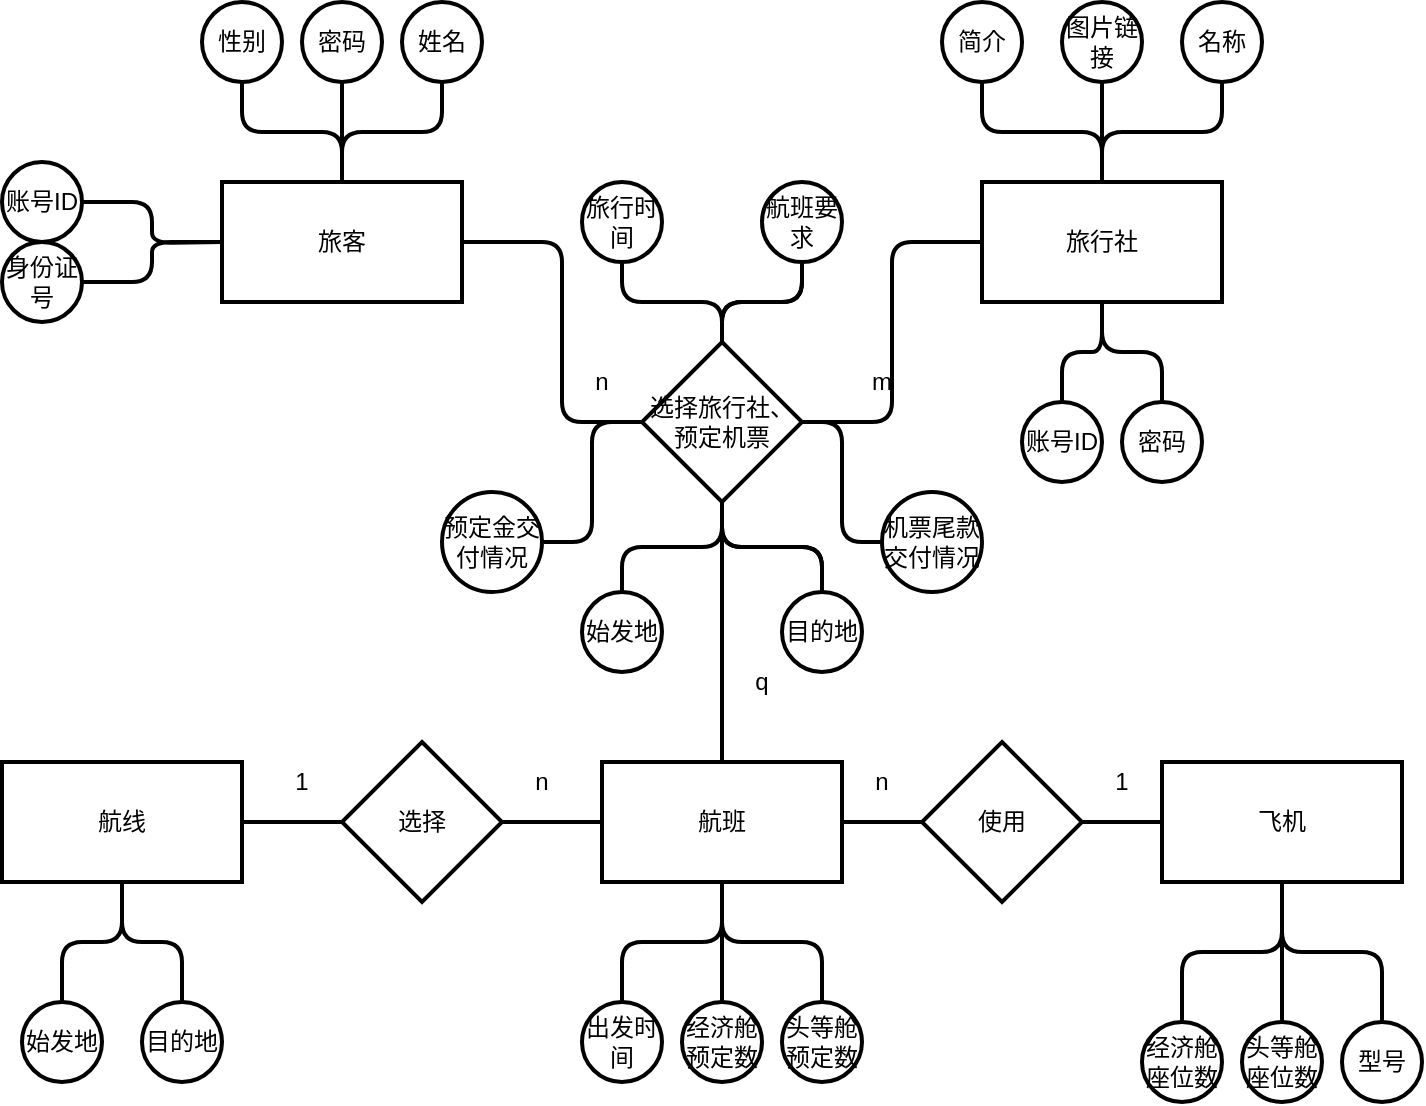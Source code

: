 <mxfile version="15.4.0" type="github">
  <diagram id="R2lEEEUBdFMjLlhIrx00" name="Page-1">
    <mxGraphModel dx="1038" dy="532" grid="1" gridSize="10" guides="1" tooltips="1" connect="1" arrows="1" fold="1" page="1" pageScale="1" pageWidth="850" pageHeight="1100" math="0" shadow="0" extFonts="Permanent Marker^https://fonts.googleapis.com/css?family=Permanent+Marker">
      <root>
        <mxCell id="0" />
        <mxCell id="1" parent="0" />
        <mxCell id="rSL1p0TWv5nwJX9Y8UWE-18" style="edgeStyle=orthogonalEdgeStyle;rounded=1;orthogonalLoop=1;jettySize=auto;html=1;entryX=0;entryY=0.5;entryDx=0;entryDy=0;endArrow=none;endFill=0;strokeWidth=2;" parent="1" source="rSL1p0TWv5nwJX9Y8UWE-1" target="rSL1p0TWv5nwJX9Y8UWE-17" edge="1">
          <mxGeometry relative="1" as="geometry">
            <Array as="points">
              <mxPoint x="350" y="260" />
              <mxPoint x="350" y="350" />
            </Array>
          </mxGeometry>
        </mxCell>
        <mxCell id="rSL1p0TWv5nwJX9Y8UWE-1" value="旅客" style="rounded=0;whiteSpace=wrap;html=1;strokeWidth=2;" parent="1" vertex="1">
          <mxGeometry x="180" y="230" width="120" height="60" as="geometry" />
        </mxCell>
        <mxCell id="rSL1p0TWv5nwJX9Y8UWE-90" style="edgeStyle=orthogonalEdgeStyle;rounded=1;orthogonalLoop=1;jettySize=auto;html=1;entryX=0.5;entryY=0;entryDx=0;entryDy=0;endArrow=none;endFill=0;strokeWidth=2;" parent="1" source="rSL1p0TWv5nwJX9Y8UWE-2" target="rSL1p0TWv5nwJX9Y8UWE-56" edge="1">
          <mxGeometry relative="1" as="geometry" />
        </mxCell>
        <mxCell id="rSL1p0TWv5nwJX9Y8UWE-2" value="旅行社" style="rounded=0;whiteSpace=wrap;html=1;strokeWidth=2;" parent="1" vertex="1">
          <mxGeometry x="560" y="230" width="120" height="60" as="geometry" />
        </mxCell>
        <mxCell id="ANHyioaEcnzRnRodFoPS-1" style="edgeStyle=orthogonalEdgeStyle;rounded=1;orthogonalLoop=1;jettySize=auto;html=1;entryX=0.5;entryY=1;entryDx=0;entryDy=0;strokeWidth=2;endFill=0;endArrow=none;" edge="1" parent="1" source="rSL1p0TWv5nwJX9Y8UWE-3" target="rSL1p0TWv5nwJX9Y8UWE-17">
          <mxGeometry relative="1" as="geometry" />
        </mxCell>
        <mxCell id="ANHyioaEcnzRnRodFoPS-28" style="edgeStyle=orthogonalEdgeStyle;rounded=1;orthogonalLoop=1;jettySize=auto;html=1;entryX=0;entryY=0.5;entryDx=0;entryDy=0;strokeWidth=2;endFill=0;endArrow=none;" edge="1" parent="1" source="rSL1p0TWv5nwJX9Y8UWE-3" target="ANHyioaEcnzRnRodFoPS-27">
          <mxGeometry relative="1" as="geometry" />
        </mxCell>
        <mxCell id="rSL1p0TWv5nwJX9Y8UWE-3" value="航班" style="rounded=0;whiteSpace=wrap;html=1;strokeWidth=2;" parent="1" vertex="1">
          <mxGeometry x="370" y="520" width="120" height="60" as="geometry" />
        </mxCell>
        <mxCell id="rSL1p0TWv5nwJX9Y8UWE-11" style="edgeStyle=orthogonalEdgeStyle;rounded=1;orthogonalLoop=1;jettySize=auto;html=1;entryX=0.5;entryY=0;entryDx=0;entryDy=0;endArrow=none;endFill=0;strokeWidth=2;" parent="1" source="rSL1p0TWv5nwJX9Y8UWE-5" target="rSL1p0TWv5nwJX9Y8UWE-1" edge="1">
          <mxGeometry relative="1" as="geometry" />
        </mxCell>
        <mxCell id="rSL1p0TWv5nwJX9Y8UWE-5" value="性别" style="ellipse;whiteSpace=wrap;html=1;strokeWidth=2;" parent="1" vertex="1">
          <mxGeometry x="170" y="140" width="40" height="40" as="geometry" />
        </mxCell>
        <mxCell id="rSL1p0TWv5nwJX9Y8UWE-10" style="edgeStyle=orthogonalEdgeStyle;rounded=1;orthogonalLoop=1;jettySize=auto;html=1;entryX=0.5;entryY=0;entryDx=0;entryDy=0;endArrow=none;endFill=0;strokeWidth=2;" parent="1" source="rSL1p0TWv5nwJX9Y8UWE-6" target="rSL1p0TWv5nwJX9Y8UWE-1" edge="1">
          <mxGeometry relative="1" as="geometry" />
        </mxCell>
        <mxCell id="rSL1p0TWv5nwJX9Y8UWE-6" value="姓名" style="ellipse;whiteSpace=wrap;html=1;strokeWidth=2;" parent="1" vertex="1">
          <mxGeometry x="270" y="140" width="40" height="40" as="geometry" />
        </mxCell>
        <mxCell id="rSL1p0TWv5nwJX9Y8UWE-65" style="edgeStyle=orthogonalEdgeStyle;rounded=1;orthogonalLoop=1;jettySize=auto;html=1;entryX=0;entryY=0.5;entryDx=0;entryDy=0;endArrow=none;endFill=0;strokeWidth=2;" parent="1" source="rSL1p0TWv5nwJX9Y8UWE-9" target="rSL1p0TWv5nwJX9Y8UWE-1" edge="1">
          <mxGeometry relative="1" as="geometry" />
        </mxCell>
        <mxCell id="rSL1p0TWv5nwJX9Y8UWE-9" value="身份证号" style="ellipse;whiteSpace=wrap;html=1;strokeWidth=2;" parent="1" vertex="1">
          <mxGeometry x="70" y="260" width="40" height="40" as="geometry" />
        </mxCell>
        <mxCell id="rSL1p0TWv5nwJX9Y8UWE-19" style="edgeStyle=orthogonalEdgeStyle;rounded=1;orthogonalLoop=1;jettySize=auto;html=1;entryX=0;entryY=0.5;entryDx=0;entryDy=0;endArrow=none;endFill=0;strokeWidth=2;" parent="1" source="rSL1p0TWv5nwJX9Y8UWE-17" target="rSL1p0TWv5nwJX9Y8UWE-2" edge="1">
          <mxGeometry relative="1" as="geometry" />
        </mxCell>
        <mxCell id="rSL1p0TWv5nwJX9Y8UWE-17" value="选择旅行社、&lt;br&gt;预定机票" style="rhombus;whiteSpace=wrap;html=1;strokeWidth=2;" parent="1" vertex="1">
          <mxGeometry x="390" y="310" width="80" height="80" as="geometry" />
        </mxCell>
        <mxCell id="rSL1p0TWv5nwJX9Y8UWE-20" value="n" style="text;html=1;strokeColor=none;fillColor=none;align=center;verticalAlign=middle;whiteSpace=wrap;rounded=0;" parent="1" vertex="1">
          <mxGeometry x="350" y="320" width="40" height="20" as="geometry" />
        </mxCell>
        <mxCell id="rSL1p0TWv5nwJX9Y8UWE-21" value="m" style="text;html=1;strokeColor=none;fillColor=none;align=center;verticalAlign=middle;whiteSpace=wrap;rounded=0;" parent="1" vertex="1">
          <mxGeometry x="490" y="320" width="40" height="20" as="geometry" />
        </mxCell>
        <mxCell id="rSL1p0TWv5nwJX9Y8UWE-29" style="edgeStyle=orthogonalEdgeStyle;rounded=1;orthogonalLoop=1;jettySize=auto;html=1;entryX=0.5;entryY=0;entryDx=0;entryDy=0;endArrow=none;endFill=0;strokeWidth=2;" parent="1" source="rSL1p0TWv5nwJX9Y8UWE-22" target="rSL1p0TWv5nwJX9Y8UWE-17" edge="1">
          <mxGeometry relative="1" as="geometry" />
        </mxCell>
        <mxCell id="rSL1p0TWv5nwJX9Y8UWE-22" value="旅行时间" style="ellipse;whiteSpace=wrap;html=1;strokeWidth=2;" parent="1" vertex="1">
          <mxGeometry x="360" y="230" width="40" height="40" as="geometry" />
        </mxCell>
        <mxCell id="rSL1p0TWv5nwJX9Y8UWE-32" style="edgeStyle=orthogonalEdgeStyle;rounded=1;orthogonalLoop=1;jettySize=auto;html=1;entryX=0.5;entryY=1;entryDx=0;entryDy=0;endArrow=none;endFill=0;strokeWidth=2;startArrow=none;" parent="1" source="rSL1p0TWv5nwJX9Y8UWE-26" target="rSL1p0TWv5nwJX9Y8UWE-17" edge="1">
          <mxGeometry relative="1" as="geometry" />
        </mxCell>
        <mxCell id="rSL1p0TWv5nwJX9Y8UWE-87" style="edgeStyle=orthogonalEdgeStyle;rounded=1;orthogonalLoop=1;jettySize=auto;html=1;entryX=0.5;entryY=1;entryDx=0;entryDy=0;endArrow=none;endFill=0;strokeWidth=2;" parent="1" source="rSL1p0TWv5nwJX9Y8UWE-24" target="rSL1p0TWv5nwJX9Y8UWE-17" edge="1">
          <mxGeometry relative="1" as="geometry" />
        </mxCell>
        <mxCell id="rSL1p0TWv5nwJX9Y8UWE-24" value="始发地" style="ellipse;whiteSpace=wrap;html=1;strokeWidth=2;" parent="1" vertex="1">
          <mxGeometry x="360" y="435" width="40" height="40" as="geometry" />
        </mxCell>
        <mxCell id="rSL1p0TWv5nwJX9Y8UWE-33" style="edgeStyle=orthogonalEdgeStyle;rounded=1;orthogonalLoop=1;jettySize=auto;html=1;entryX=0.5;entryY=1;entryDx=0;entryDy=0;endArrow=none;endFill=0;strokeWidth=2;" parent="1" source="rSL1p0TWv5nwJX9Y8UWE-26" target="rSL1p0TWv5nwJX9Y8UWE-17" edge="1">
          <mxGeometry relative="1" as="geometry" />
        </mxCell>
        <mxCell id="rSL1p0TWv5nwJX9Y8UWE-31" style="edgeStyle=orthogonalEdgeStyle;rounded=1;orthogonalLoop=1;jettySize=auto;html=1;entryX=0.5;entryY=0;entryDx=0;entryDy=0;endArrow=none;endFill=0;strokeWidth=2;" parent="1" source="rSL1p0TWv5nwJX9Y8UWE-27" target="rSL1p0TWv5nwJX9Y8UWE-17" edge="1">
          <mxGeometry relative="1" as="geometry" />
        </mxCell>
        <mxCell id="ANHyioaEcnzRnRodFoPS-2" style="edgeStyle=orthogonalEdgeStyle;rounded=1;orthogonalLoop=1;jettySize=auto;html=1;strokeWidth=2;endFill=0;endArrow=none;" edge="1" parent="1" source="rSL1p0TWv5nwJX9Y8UWE-34" target="rSL1p0TWv5nwJX9Y8UWE-17">
          <mxGeometry relative="1" as="geometry" />
        </mxCell>
        <mxCell id="rSL1p0TWv5nwJX9Y8UWE-34" value="预定金交付情况" style="ellipse;whiteSpace=wrap;html=1;strokeWidth=2;" parent="1" vertex="1">
          <mxGeometry x="290" y="385" width="50" height="50" as="geometry" />
        </mxCell>
        <mxCell id="rSL1p0TWv5nwJX9Y8UWE-36" style="edgeStyle=orthogonalEdgeStyle;rounded=1;orthogonalLoop=1;jettySize=auto;html=1;entryX=0.5;entryY=0;entryDx=0;entryDy=0;endArrow=none;endFill=0;strokeWidth=2;startArrow=none;" parent="1" source="rSL1p0TWv5nwJX9Y8UWE-27" target="rSL1p0TWv5nwJX9Y8UWE-17" edge="1">
          <mxGeometry relative="1" as="geometry" />
        </mxCell>
        <mxCell id="ANHyioaEcnzRnRodFoPS-3" style="edgeStyle=orthogonalEdgeStyle;rounded=1;orthogonalLoop=1;jettySize=auto;html=1;strokeWidth=2;endFill=0;endArrow=none;" edge="1" parent="1" source="rSL1p0TWv5nwJX9Y8UWE-35" target="rSL1p0TWv5nwJX9Y8UWE-17">
          <mxGeometry relative="1" as="geometry" />
        </mxCell>
        <mxCell id="rSL1p0TWv5nwJX9Y8UWE-35" value="机票尾款交付情况" style="ellipse;whiteSpace=wrap;html=1;strokeWidth=2;" parent="1" vertex="1">
          <mxGeometry x="510" y="385" width="50" height="50" as="geometry" />
        </mxCell>
        <mxCell id="rSL1p0TWv5nwJX9Y8UWE-27" value="航班要求" style="ellipse;whiteSpace=wrap;html=1;strokeWidth=2;" parent="1" vertex="1">
          <mxGeometry x="450" y="230" width="40" height="40" as="geometry" />
        </mxCell>
        <mxCell id="rSL1p0TWv5nwJX9Y8UWE-26" value="目的地" style="ellipse;whiteSpace=wrap;html=1;strokeWidth=2;" parent="1" vertex="1">
          <mxGeometry x="460" y="435" width="40" height="40" as="geometry" />
        </mxCell>
        <mxCell id="rSL1p0TWv5nwJX9Y8UWE-83" style="edgeStyle=orthogonalEdgeStyle;rounded=1;orthogonalLoop=1;jettySize=auto;html=1;endArrow=none;endFill=0;strokeWidth=2;" parent="1" source="rSL1p0TWv5nwJX9Y8UWE-42" edge="1">
          <mxGeometry relative="1" as="geometry">
            <mxPoint x="240" y="230" as="targetPoint" />
          </mxGeometry>
        </mxCell>
        <mxCell id="rSL1p0TWv5nwJX9Y8UWE-42" value="密码" style="ellipse;whiteSpace=wrap;html=1;strokeWidth=2;" parent="1" vertex="1">
          <mxGeometry x="220" y="140" width="40" height="40" as="geometry" />
        </mxCell>
        <mxCell id="rSL1p0TWv5nwJX9Y8UWE-46" style="edgeStyle=orthogonalEdgeStyle;rounded=1;orthogonalLoop=1;jettySize=auto;html=1;entryX=0.5;entryY=0;entryDx=0;entryDy=0;endArrow=none;endFill=0;strokeWidth=2;" parent="1" source="rSL1p0TWv5nwJX9Y8UWE-45" target="rSL1p0TWv5nwJX9Y8UWE-2" edge="1">
          <mxGeometry relative="1" as="geometry" />
        </mxCell>
        <mxCell id="rSL1p0TWv5nwJX9Y8UWE-45" value="简介" style="ellipse;whiteSpace=wrap;html=1;strokeWidth=2;" parent="1" vertex="1">
          <mxGeometry x="540" y="140" width="40" height="40" as="geometry" />
        </mxCell>
        <mxCell id="rSL1p0TWv5nwJX9Y8UWE-48" style="edgeStyle=orthogonalEdgeStyle;rounded=1;orthogonalLoop=1;jettySize=auto;html=1;endArrow=none;endFill=0;strokeWidth=2;" parent="1" source="rSL1p0TWv5nwJX9Y8UWE-47" edge="1">
          <mxGeometry relative="1" as="geometry">
            <mxPoint x="620" y="230" as="targetPoint" />
          </mxGeometry>
        </mxCell>
        <mxCell id="rSL1p0TWv5nwJX9Y8UWE-47" value="图片链接" style="ellipse;whiteSpace=wrap;html=1;strokeWidth=2;" parent="1" vertex="1">
          <mxGeometry x="600" y="140" width="40" height="40" as="geometry" />
        </mxCell>
        <mxCell id="rSL1p0TWv5nwJX9Y8UWE-50" style="edgeStyle=orthogonalEdgeStyle;rounded=1;orthogonalLoop=1;jettySize=auto;html=1;entryX=0.5;entryY=0;entryDx=0;entryDy=0;endArrow=none;endFill=0;strokeWidth=2;" parent="1" source="rSL1p0TWv5nwJX9Y8UWE-49" target="rSL1p0TWv5nwJX9Y8UWE-2" edge="1">
          <mxGeometry relative="1" as="geometry" />
        </mxCell>
        <mxCell id="rSL1p0TWv5nwJX9Y8UWE-49" value="名称" style="ellipse;whiteSpace=wrap;html=1;strokeWidth=2;" parent="1" vertex="1">
          <mxGeometry x="660" y="140" width="40" height="40" as="geometry" />
        </mxCell>
        <mxCell id="rSL1p0TWv5nwJX9Y8UWE-88" style="edgeStyle=orthogonalEdgeStyle;rounded=1;orthogonalLoop=1;jettySize=auto;html=1;entryX=0.5;entryY=1;entryDx=0;entryDy=0;endArrow=none;endFill=0;strokeWidth=2;" parent="1" source="rSL1p0TWv5nwJX9Y8UWE-51" target="rSL1p0TWv5nwJX9Y8UWE-2" edge="1">
          <mxGeometry relative="1" as="geometry" />
        </mxCell>
        <mxCell id="rSL1p0TWv5nwJX9Y8UWE-51" value="账号ID" style="ellipse;whiteSpace=wrap;html=1;strokeWidth=2;" parent="1" vertex="1">
          <mxGeometry x="580" y="340" width="40" height="40" as="geometry" />
        </mxCell>
        <mxCell id="rSL1p0TWv5nwJX9Y8UWE-64" style="edgeStyle=orthogonalEdgeStyle;rounded=1;orthogonalLoop=1;jettySize=auto;html=1;endArrow=none;endFill=0;strokeWidth=2;" parent="1" source="rSL1p0TWv5nwJX9Y8UWE-53" edge="1">
          <mxGeometry relative="1" as="geometry">
            <mxPoint x="180" y="260" as="targetPoint" />
          </mxGeometry>
        </mxCell>
        <mxCell id="rSL1p0TWv5nwJX9Y8UWE-53" value="账号ID" style="ellipse;whiteSpace=wrap;html=1;strokeWidth=2;" parent="1" vertex="1">
          <mxGeometry x="70" y="220" width="40" height="40" as="geometry" />
        </mxCell>
        <mxCell id="rSL1p0TWv5nwJX9Y8UWE-56" value="密码" style="ellipse;whiteSpace=wrap;html=1;strokeWidth=2;" parent="1" vertex="1">
          <mxGeometry x="630" y="340" width="40" height="40" as="geometry" />
        </mxCell>
        <mxCell id="ANHyioaEcnzRnRodFoPS-6" style="edgeStyle=orthogonalEdgeStyle;rounded=1;orthogonalLoop=1;jettySize=auto;html=1;entryX=0.5;entryY=1;entryDx=0;entryDy=0;strokeWidth=2;endFill=0;endArrow=none;" edge="1" parent="1" source="rSL1p0TWv5nwJX9Y8UWE-62" target="ANHyioaEcnzRnRodFoPS-5">
          <mxGeometry relative="1" as="geometry" />
        </mxCell>
        <mxCell id="rSL1p0TWv5nwJX9Y8UWE-62" value="始发地" style="ellipse;whiteSpace=wrap;html=1;strokeWidth=2;" parent="1" vertex="1">
          <mxGeometry x="80" y="640" width="40" height="40" as="geometry" />
        </mxCell>
        <mxCell id="rSL1p0TWv5nwJX9Y8UWE-69" value="q" style="text;html=1;strokeColor=none;fillColor=none;align=center;verticalAlign=middle;whiteSpace=wrap;rounded=0;" parent="1" vertex="1">
          <mxGeometry x="430" y="470" width="40" height="20" as="geometry" />
        </mxCell>
        <mxCell id="rSL1p0TWv5nwJX9Y8UWE-70" value="n" style="text;html=1;strokeColor=none;fillColor=none;align=center;verticalAlign=middle;whiteSpace=wrap;rounded=0;" parent="1" vertex="1">
          <mxGeometry x="320" y="520" width="40" height="20" as="geometry" />
        </mxCell>
        <mxCell id="ANHyioaEcnzRnRodFoPS-7" style="edgeStyle=orthogonalEdgeStyle;rounded=1;orthogonalLoop=1;jettySize=auto;html=1;entryX=0.5;entryY=1;entryDx=0;entryDy=0;strokeWidth=2;endFill=0;endArrow=none;" edge="1" parent="1" source="rSL1p0TWv5nwJX9Y8UWE-73" target="ANHyioaEcnzRnRodFoPS-5">
          <mxGeometry relative="1" as="geometry" />
        </mxCell>
        <mxCell id="rSL1p0TWv5nwJX9Y8UWE-73" value="目的地" style="ellipse;whiteSpace=wrap;html=1;strokeWidth=2;" parent="1" vertex="1">
          <mxGeometry x="140" y="640" width="40" height="40" as="geometry" />
        </mxCell>
        <mxCell id="ANHyioaEcnzRnRodFoPS-8" style="edgeStyle=orthogonalEdgeStyle;rounded=1;orthogonalLoop=1;jettySize=auto;html=1;entryX=0.5;entryY=1;entryDx=0;entryDy=0;strokeWidth=2;endFill=0;endArrow=none;" edge="1" parent="1" source="rSL1p0TWv5nwJX9Y8UWE-75" target="rSL1p0TWv5nwJX9Y8UWE-3">
          <mxGeometry relative="1" as="geometry" />
        </mxCell>
        <mxCell id="rSL1p0TWv5nwJX9Y8UWE-75" value="出发时间" style="ellipse;whiteSpace=wrap;html=1;strokeWidth=2;" parent="1" vertex="1">
          <mxGeometry x="360" y="640" width="40" height="40" as="geometry" />
        </mxCell>
        <mxCell id="ANHyioaEcnzRnRodFoPS-11" style="edgeStyle=orthogonalEdgeStyle;rounded=1;orthogonalLoop=1;jettySize=auto;html=1;entryX=0.5;entryY=1;entryDx=0;entryDy=0;strokeWidth=2;endFill=0;endArrow=none;" edge="1" parent="1" source="rSL1p0TWv5nwJX9Y8UWE-77" target="ANHyioaEcnzRnRodFoPS-10">
          <mxGeometry relative="1" as="geometry" />
        </mxCell>
        <mxCell id="rSL1p0TWv5nwJX9Y8UWE-77" value="经济舱座位数" style="ellipse;whiteSpace=wrap;html=1;strokeWidth=2;" parent="1" vertex="1">
          <mxGeometry x="640" y="650" width="40" height="40" as="geometry" />
        </mxCell>
        <mxCell id="ANHyioaEcnzRnRodFoPS-12" style="edgeStyle=orthogonalEdgeStyle;rounded=1;orthogonalLoop=1;jettySize=auto;html=1;strokeWidth=2;endFill=0;endArrow=none;" edge="1" parent="1" source="rSL1p0TWv5nwJX9Y8UWE-80">
          <mxGeometry relative="1" as="geometry">
            <mxPoint x="710" y="590" as="targetPoint" />
          </mxGeometry>
        </mxCell>
        <mxCell id="rSL1p0TWv5nwJX9Y8UWE-80" value="头等舱座位数" style="ellipse;whiteSpace=wrap;html=1;strokeWidth=2;" parent="1" vertex="1">
          <mxGeometry x="690" y="650" width="40" height="40" as="geometry" />
        </mxCell>
        <mxCell id="ANHyioaEcnzRnRodFoPS-24" style="edgeStyle=orthogonalEdgeStyle;rounded=1;orthogonalLoop=1;jettySize=auto;html=1;entryX=0;entryY=0.5;entryDx=0;entryDy=0;strokeWidth=2;endFill=0;endArrow=none;" edge="1" parent="1" source="ANHyioaEcnzRnRodFoPS-5" target="ANHyioaEcnzRnRodFoPS-23">
          <mxGeometry relative="1" as="geometry" />
        </mxCell>
        <mxCell id="ANHyioaEcnzRnRodFoPS-5" value="航线" style="rounded=0;whiteSpace=wrap;html=1;strokeWidth=2;" vertex="1" parent="1">
          <mxGeometry x="70" y="520" width="120" height="60" as="geometry" />
        </mxCell>
        <mxCell id="ANHyioaEcnzRnRodFoPS-10" value="飞机" style="rounded=0;whiteSpace=wrap;html=1;strokeWidth=2;" vertex="1" parent="1">
          <mxGeometry x="650" y="520" width="120" height="60" as="geometry" />
        </mxCell>
        <mxCell id="ANHyioaEcnzRnRodFoPS-14" style="edgeStyle=orthogonalEdgeStyle;rounded=1;orthogonalLoop=1;jettySize=auto;html=1;entryX=0.5;entryY=1;entryDx=0;entryDy=0;strokeWidth=2;endFill=0;endArrow=none;" edge="1" parent="1" source="ANHyioaEcnzRnRodFoPS-13" target="ANHyioaEcnzRnRodFoPS-10">
          <mxGeometry relative="1" as="geometry" />
        </mxCell>
        <mxCell id="ANHyioaEcnzRnRodFoPS-13" value="型号" style="ellipse;whiteSpace=wrap;html=1;strokeWidth=2;" vertex="1" parent="1">
          <mxGeometry x="740" y="650" width="40" height="40" as="geometry" />
        </mxCell>
        <mxCell id="ANHyioaEcnzRnRodFoPS-19" style="edgeStyle=orthogonalEdgeStyle;rounded=1;orthogonalLoop=1;jettySize=auto;html=1;entryX=0.5;entryY=1;entryDx=0;entryDy=0;strokeWidth=2;endFill=0;endArrow=none;" edge="1" parent="1" source="ANHyioaEcnzRnRodFoPS-17" target="rSL1p0TWv5nwJX9Y8UWE-3">
          <mxGeometry relative="1" as="geometry" />
        </mxCell>
        <mxCell id="ANHyioaEcnzRnRodFoPS-21" value="" style="edgeStyle=orthogonalEdgeStyle;rounded=1;orthogonalLoop=1;jettySize=auto;html=1;strokeWidth=2;endFill=0;endArrow=none;" edge="1" parent="1" source="ANHyioaEcnzRnRodFoPS-17" target="rSL1p0TWv5nwJX9Y8UWE-3">
          <mxGeometry relative="1" as="geometry" />
        </mxCell>
        <mxCell id="ANHyioaEcnzRnRodFoPS-17" value="经济舱预定数" style="ellipse;whiteSpace=wrap;html=1;strokeWidth=2;" vertex="1" parent="1">
          <mxGeometry x="410" y="640" width="40" height="40" as="geometry" />
        </mxCell>
        <mxCell id="ANHyioaEcnzRnRodFoPS-22" style="edgeStyle=orthogonalEdgeStyle;rounded=1;orthogonalLoop=1;jettySize=auto;html=1;strokeWidth=2;endFill=0;endArrow=none;" edge="1" parent="1" source="ANHyioaEcnzRnRodFoPS-18">
          <mxGeometry relative="1" as="geometry">
            <mxPoint x="430" y="580" as="targetPoint" />
            <Array as="points">
              <mxPoint x="480" y="610" />
              <mxPoint x="430" y="610" />
            </Array>
          </mxGeometry>
        </mxCell>
        <mxCell id="ANHyioaEcnzRnRodFoPS-18" value="头等舱预定数" style="ellipse;whiteSpace=wrap;html=1;strokeWidth=2;" vertex="1" parent="1">
          <mxGeometry x="460" y="640" width="40" height="40" as="geometry" />
        </mxCell>
        <mxCell id="ANHyioaEcnzRnRodFoPS-25" style="edgeStyle=orthogonalEdgeStyle;rounded=1;orthogonalLoop=1;jettySize=auto;html=1;entryX=0;entryY=0.5;entryDx=0;entryDy=0;strokeWidth=2;endFill=0;endArrow=none;" edge="1" parent="1" source="ANHyioaEcnzRnRodFoPS-23" target="rSL1p0TWv5nwJX9Y8UWE-3">
          <mxGeometry relative="1" as="geometry" />
        </mxCell>
        <mxCell id="ANHyioaEcnzRnRodFoPS-23" value="选择" style="rhombus;whiteSpace=wrap;html=1;strokeWidth=2;" vertex="1" parent="1">
          <mxGeometry x="240" y="510" width="80" height="80" as="geometry" />
        </mxCell>
        <mxCell id="ANHyioaEcnzRnRodFoPS-26" value="1" style="text;html=1;strokeColor=none;fillColor=none;align=center;verticalAlign=middle;whiteSpace=wrap;rounded=0;" vertex="1" parent="1">
          <mxGeometry x="200" y="520" width="40" height="20" as="geometry" />
        </mxCell>
        <mxCell id="ANHyioaEcnzRnRodFoPS-29" style="edgeStyle=orthogonalEdgeStyle;rounded=1;orthogonalLoop=1;jettySize=auto;html=1;entryX=0;entryY=0.5;entryDx=0;entryDy=0;strokeWidth=2;endFill=0;endArrow=none;" edge="1" parent="1" source="ANHyioaEcnzRnRodFoPS-27" target="ANHyioaEcnzRnRodFoPS-10">
          <mxGeometry relative="1" as="geometry" />
        </mxCell>
        <mxCell id="ANHyioaEcnzRnRodFoPS-27" value="使用" style="rhombus;whiteSpace=wrap;html=1;strokeWidth=2;" vertex="1" parent="1">
          <mxGeometry x="530" y="510" width="80" height="80" as="geometry" />
        </mxCell>
        <mxCell id="ANHyioaEcnzRnRodFoPS-30" value="1" style="text;html=1;strokeColor=none;fillColor=none;align=center;verticalAlign=middle;whiteSpace=wrap;rounded=0;" vertex="1" parent="1">
          <mxGeometry x="610" y="520" width="40" height="20" as="geometry" />
        </mxCell>
        <mxCell id="ANHyioaEcnzRnRodFoPS-31" value="n" style="text;html=1;strokeColor=none;fillColor=none;align=center;verticalAlign=middle;whiteSpace=wrap;rounded=0;" vertex="1" parent="1">
          <mxGeometry x="490" y="520" width="40" height="20" as="geometry" />
        </mxCell>
      </root>
    </mxGraphModel>
  </diagram>
</mxfile>
